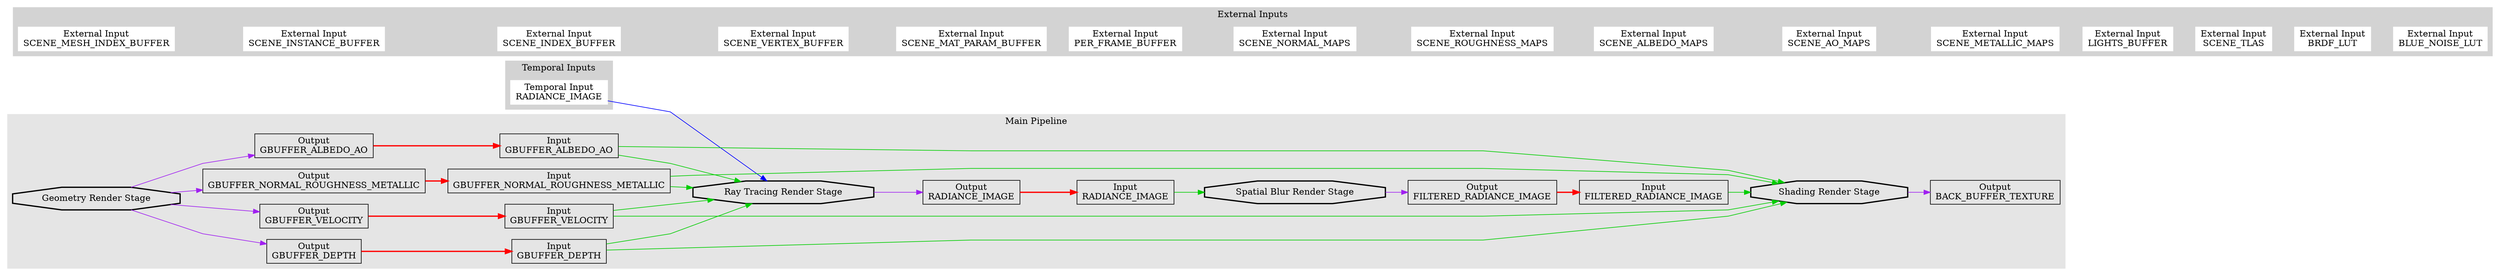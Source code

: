 digraph G {
	rankdir = LR;
	splines=polyline
	subgraph cluster0 {
		node [style=filled,color=white];
		style = filled;
		color = lightgrey;
		label = "Temporal Inputs";
		tia15 [shape=box,label="Temporal Input\nRADIANCE_IMAGE"];
	}
	subgraph cluster1 {
		node [style=filled,color=white];
		style = filled;
		color = lightgrey;
		label = "External Inputs";
		eia5 [shape=box,label="External Input\nSCENE_MESH_INDEX_BUFFER"];
		eia4 [shape=box,label="External Input\nSCENE_INSTANCE_BUFFER"];
		eia3 [shape=box,label="External Input\nSCENE_INDEX_BUFFER"];
		eia2 [shape=box,label="External Input\nSCENE_VERTEX_BUFFER"];
		eia1 [shape=box,label="External Input\nSCENE_MAT_PARAM_BUFFER"];
		eia0 [shape=box,label="External Input\nPER_FRAME_BUFFER"];
		eia7 [shape=box,label="External Input\nSCENE_NORMAL_MAPS"];
		eia9 [shape=box,label="External Input\nSCENE_ROUGHNESS_MAPS"];
		eia6 [shape=box,label="External Input\nSCENE_ALBEDO_MAPS"];
		eia8 [shape=box,label="External Input\nSCENE_AO_MAPS"];
		eia10 [shape=box,label="External Input\nSCENE_METALLIC_MAPS"];
		eia20 [shape=box,label="External Input\nLIGHTS_BUFFER"];
		eia21 [shape=box,label="External Input\nSCENE_TLAS"];
		eia22 [shape=box,label="External Input\nBRDF_LUT"];
		eia23 [shape=box,label="External Input\nBLUE_NOISE_LUT"];
	}
	subgraph cluster2 {
		style = filled;
		color = gray90;
		label = "Main Pipeline";
		rs3 [shape=octagon,style=bold,label="Shading Render Stage"];
		rs2 [shape=octagon,style=bold,label="Spatial Blur Render Stage"];
		rs1 [shape=octagon,style=bold,label="Ray Tracing Render Stage"];
		rs0 [shape=octagon,style=bold,label="Geometry Render Stage"];
		ia19 [shape=box,label="Input\nGBUFFER_DEPTH"];
		ia18 [shape=box,label="Input\nGBUFFER_VELOCITY"];
		ia17 [shape=box,label="Input\nGBUFFER_NORMAL_ROUGHNESS_METALLIC"];
		ia16 [shape=box,label="Input\nGBUFFER_ALBEDO_AO"];
		ia27 [shape=box,label="Input\nFILTERED_RADIANCE_IMAGE"];
		ia25 [shape=box,label="Input\nRADIANCE_IMAGE"];
		oa14 [shape=box,label="Output\nGBUFFER_DEPTH"];
		oa13 [shape=box,label="Output\nGBUFFER_VELOCITY"];
		oa12 [shape=box,label="Output\nGBUFFER_NORMAL_ROUGHNESS_METALLIC"];
		oa11 [shape=box,label="Output\nGBUFFER_ALBEDO_AO"];
		oa28 [shape=box,label="Output\nBACK_BUFFER_TEXTURE"];
		oa26 [shape=box,label="Output\nFILTERED_RADIANCE_IMAGE"];
		oa24 [shape=box,label="Output\nRADIANCE_IMAGE"];
	}
	{ia27, ia16, ia17, ia18, ia19} -> rs3[color=green3];
	{ia25} -> rs2[color=green3];
	{ia16, ia17, ia18, ia19} -> rs1[color=green3];
	{tia15} -> rs1[color=blue];
	eia5 -> eia4 -> eia3 -> eia2 -> eia1 -> eia0 -> eia7 -> eia9 -> eia6 -> eia8 -> eia10 -> eia20 -> eia21 -> eia22 -> eia23[style=invis];
	rs0 -> oa14[color=purple];
	oa14 -> ia19[style=bold,color=red];
	rs0 -> oa13[color=purple];
	oa13 -> ia18[style=bold,color=red];
	rs0 -> oa12[color=purple];
	oa12 -> ia17[style=bold,color=red];
	rs0 -> oa11[color=purple];
	oa11 -> ia16[style=bold,color=red];
	rs3 -> oa28[color=purple];
	rs2 -> oa26[color=purple];
	oa26 -> ia27[style=bold,color=red];
	rs1 -> oa24[color=purple];
	oa24 -> ia25[style=bold,color=red];
}